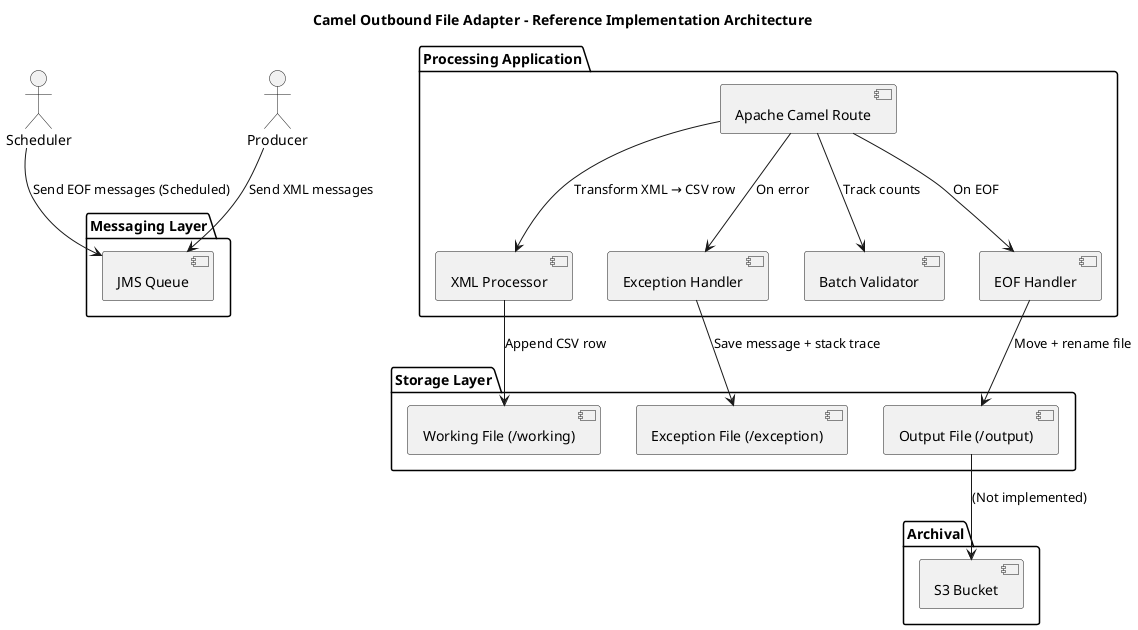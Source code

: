 @startuml
title Camel Outbound File Adapter - Reference Implementation Architecture
actor Scheduler
actor Producer

package "Messaging Layer" {
  [JMS Queue]
  Producer --> [JMS Queue] : Send XML messages
  Scheduler --> [JMS Queue] : Send EOF messages (Scheduled)
}

package "Processing Application" {
  [Apache Camel Route] --> [XML Processor] : Transform XML → CSV row
  [Apache Camel Route] --> [Exception Handler] : On error
  [Apache Camel Route] --> [Batch Validator] : Track counts
  [Apache Camel Route] --> [EOF Handler] : On EOF
}

package "Storage Layer" {
  [Working File (/working)]
  [Output File (/output)]
  [Exception File (/exception)]
}

[XML Processor] --> [Working File (/working)] : Append CSV row
[Exception Handler] --> [Exception File (/exception)] : Save message + stack trace
[EOF Handler] --> [Output File (/output)] : Move + rename file

package "Archival" {
  [S3 Bucket]
}
[Output File (/output)] --> [S3 Bucket] : (Not implemented)

@enduml